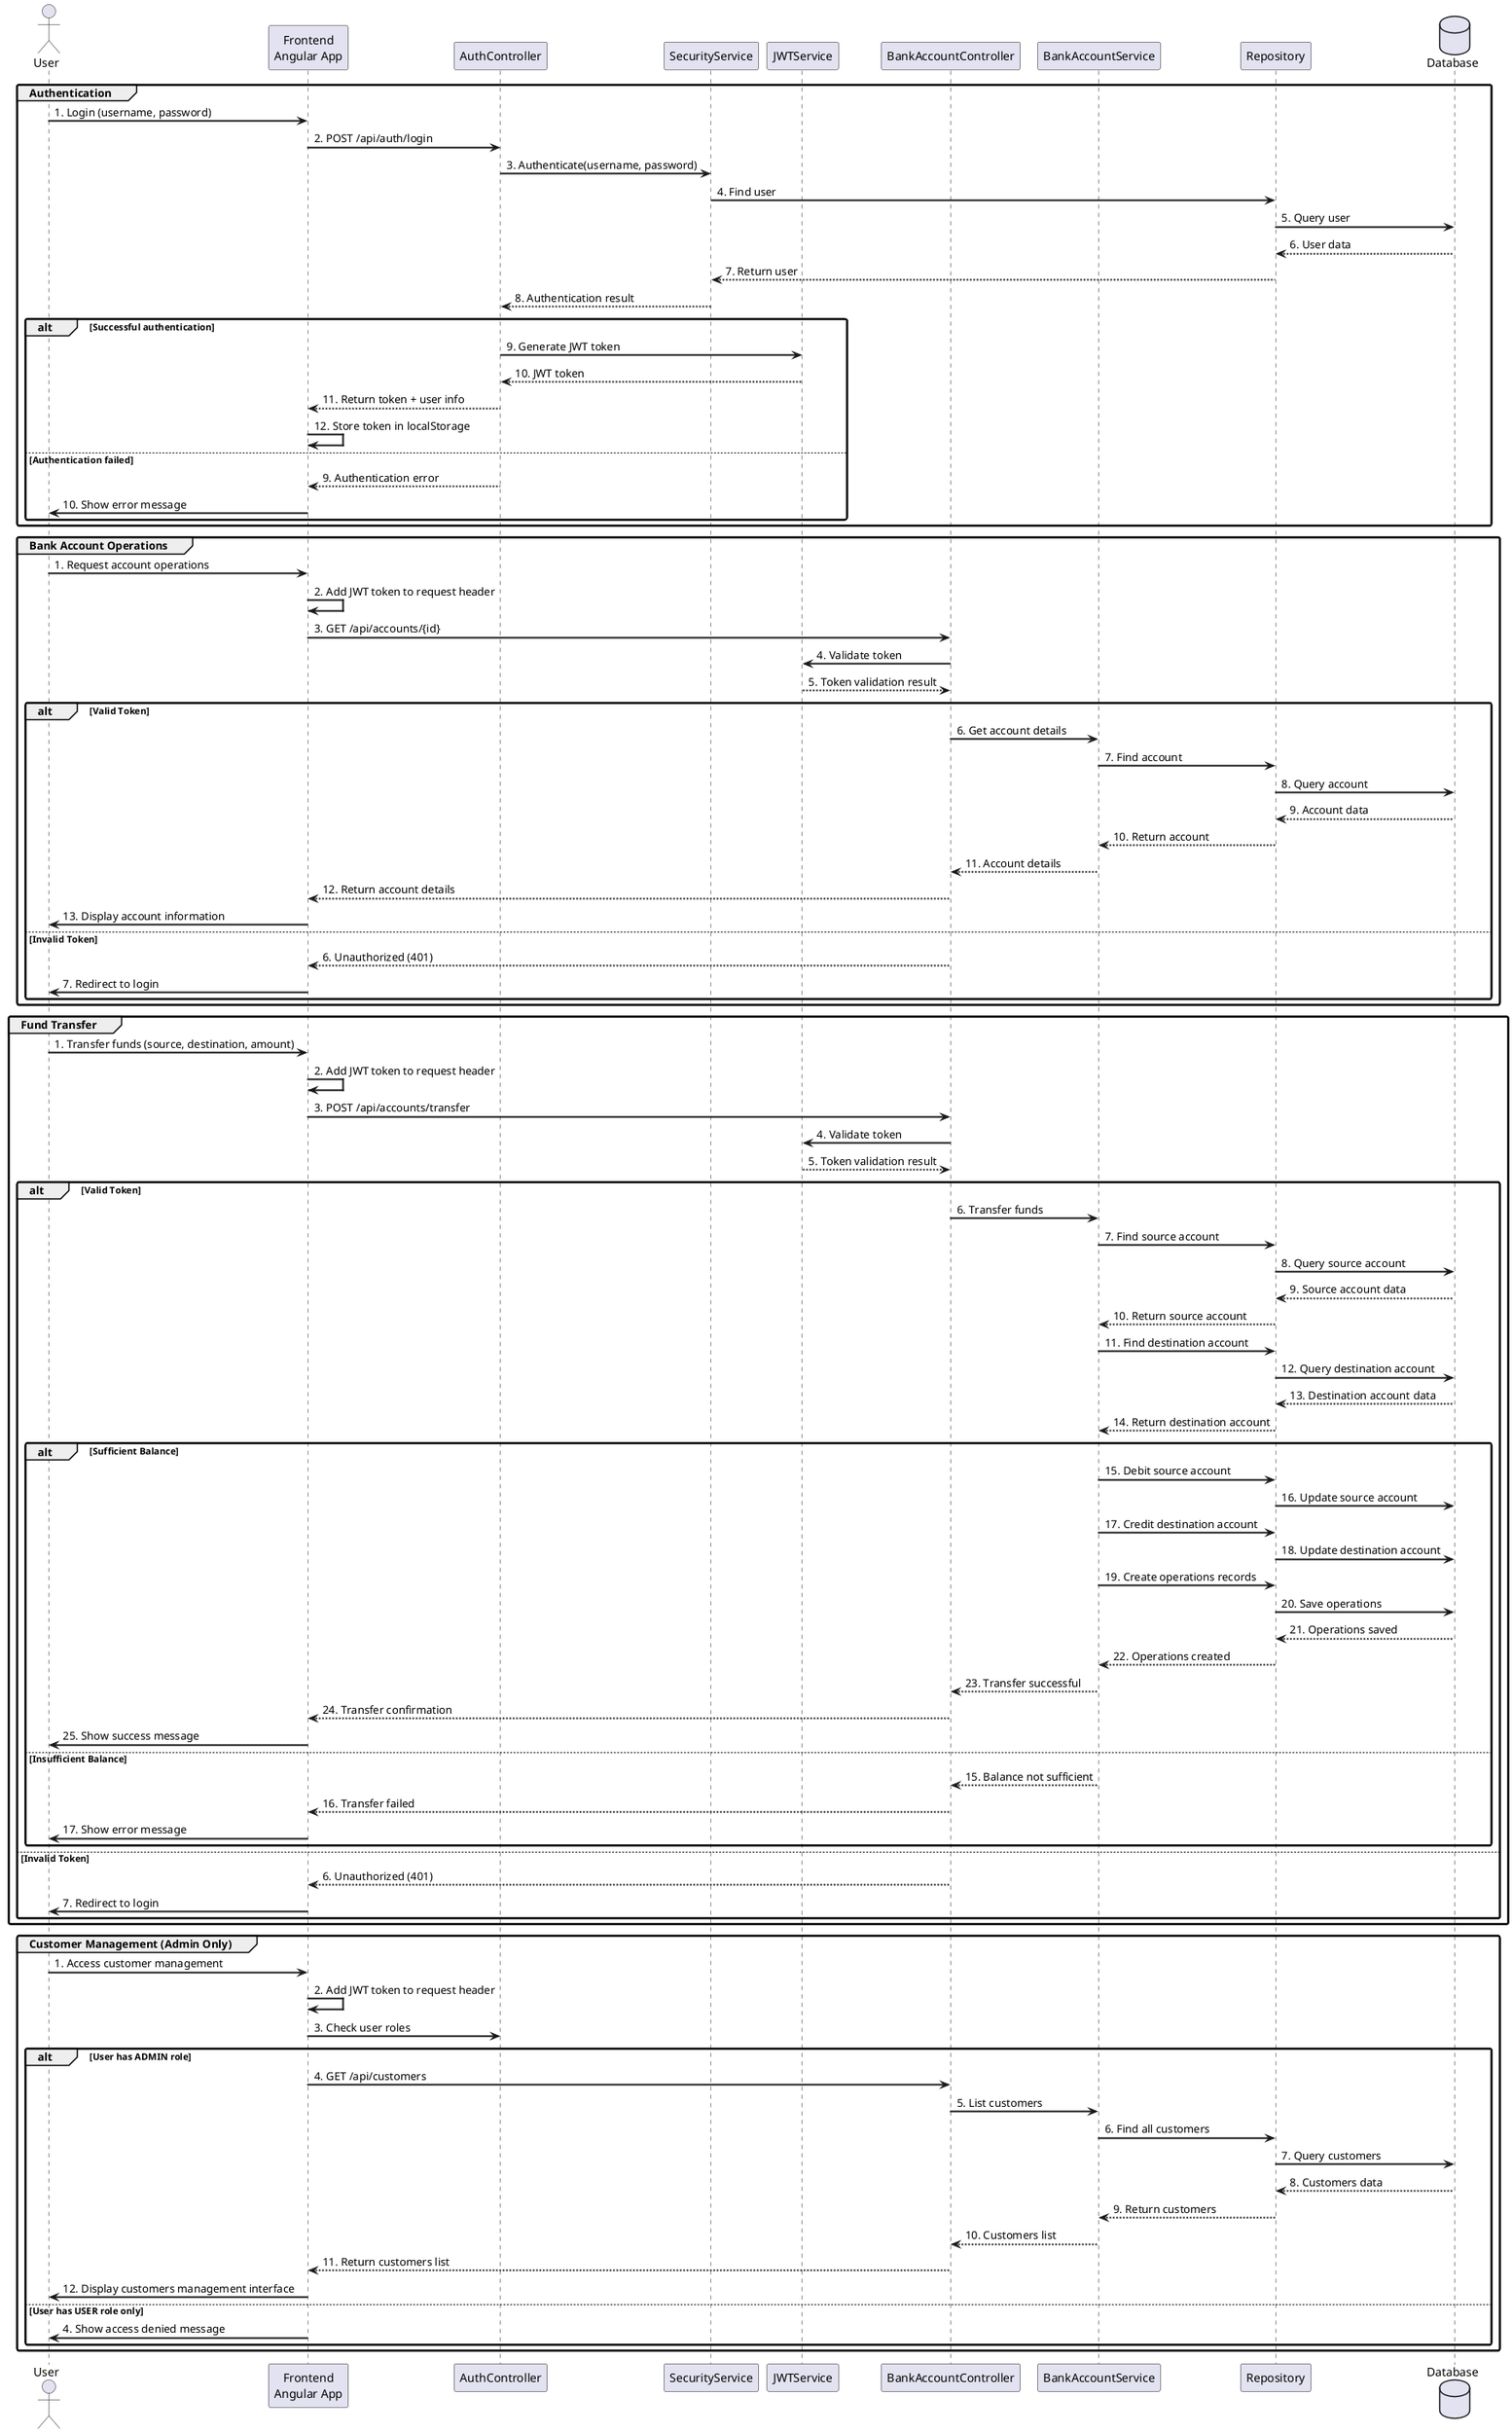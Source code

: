 @startuml Digital Banking - Sequence Diagram

' Style settings
skinparam sequenceArrowThickness 2
skinparam roundcorner 5
skinparam sequenceGroupBorderThickness 2
skinparam shadowing false

' Participants
actor "User" as User
participant "Frontend\nAngular App" as Frontend
participant "AuthController" as AuthController
participant "SecurityService" as SecurityService
participant "JWTService" as JWTService
participant "BankAccountController" as BankAccountController
participant "BankAccountService" as BankAccountService
participant "Repository" as Repository
database "Database" as DB

' Authentication Flow
group Authentication
    User -> Frontend: 1. Login (username, password)
    Frontend -> AuthController: 2. POST /api/auth/login
    AuthController -> SecurityService: 3. Authenticate(username, password)
    SecurityService -> Repository: 4. Find user
    Repository -> DB: 5. Query user
    DB --> Repository: 6. User data
    Repository --> SecurityService: 7. Return user
    SecurityService --> AuthController: 8. Authentication result
    alt Successful authentication
        AuthController -> JWTService: 9. Generate JWT token
        JWTService --> AuthController: 10. JWT token
        AuthController --> Frontend: 11. Return token + user info
        Frontend -> Frontend: 12. Store token in localStorage
    else Authentication failed
        AuthController --> Frontend: 9. Authentication error
        Frontend -> User: 10. Show error message
    end
end

' Account Operations Flow
group Bank Account Operations
    User -> Frontend: 1. Request account operations
    Frontend -> Frontend: 2. Add JWT token to request header
    Frontend -> BankAccountController: 3. GET /api/accounts/{id}
    
    BankAccountController -> JWTService: 4. Validate token
    JWTService --> BankAccountController: 5. Token validation result
    
    alt Valid Token
        BankAccountController -> BankAccountService: 6. Get account details
        BankAccountService -> Repository: 7. Find account
        Repository -> DB: 8. Query account
        DB --> Repository: 9. Account data
        Repository --> BankAccountService: 10. Return account
        BankAccountService --> BankAccountController: 11. Account details
        BankAccountController --> Frontend: 12. Return account details
        Frontend -> User: 13. Display account information
    else Invalid Token
        BankAccountController --> Frontend: 6. Unauthorized (401)
        Frontend -> User: 7. Redirect to login
    end
end

' Fund Transfer Flow
group Fund Transfer
    User -> Frontend: 1. Transfer funds (source, destination, amount)
    Frontend -> Frontend: 2. Add JWT token to request header
    Frontend -> BankAccountController: 3. POST /api/accounts/transfer
    
    BankAccountController -> JWTService: 4. Validate token
    JWTService --> BankAccountController: 5. Token validation result
    
    alt Valid Token
        BankAccountController -> BankAccountService: 6. Transfer funds
        
        BankAccountService -> Repository: 7. Find source account
        Repository -> DB: 8. Query source account
        DB --> Repository: 9. Source account data
        Repository --> BankAccountService: 10. Return source account
        
        BankAccountService -> Repository: 11. Find destination account
        Repository -> DB: 12. Query destination account
        DB --> Repository: 13. Destination account data
        Repository --> BankAccountService: 14. Return destination account
        
        alt Sufficient Balance
            BankAccountService -> Repository: 15. Debit source account
            Repository -> DB: 16. Update source account
            BankAccountService -> Repository: 17. Credit destination account
            Repository -> DB: 18. Update destination account
            BankAccountService -> Repository: 19. Create operations records
            Repository -> DB: 20. Save operations
            DB --> Repository: 21. Operations saved
            Repository --> BankAccountService: 22. Operations created
            BankAccountService --> BankAccountController: 23. Transfer successful
            BankAccountController --> Frontend: 24. Transfer confirmation
            Frontend -> User: 25. Show success message
        else Insufficient Balance
            BankAccountService --> BankAccountController: 15. Balance not sufficient
            BankAccountController --> Frontend: 16. Transfer failed
            Frontend -> User: 17. Show error message
        end
    else Invalid Token
        BankAccountController --> Frontend: 6. Unauthorized (401)
        Frontend -> User: 7. Redirect to login
    end
end

' Customer Management Flow
group Customer Management (Admin Only)
    User -> Frontend: 1. Access customer management
    Frontend -> Frontend: 2. Add JWT token to request header
    Frontend -> AuthController: 3. Check user roles
    
    alt User has ADMIN role
        Frontend -> BankAccountController: 4. GET /api/customers
        BankAccountController -> BankAccountService: 5. List customers
        BankAccountService -> Repository: 6. Find all customers
        Repository -> DB: 7. Query customers
        DB --> Repository: 8. Customers data
        Repository --> BankAccountService: 9. Return customers
        BankAccountService --> BankAccountController: 10. Customers list
        BankAccountController --> Frontend: 11. Return customers list
        Frontend -> User: 12. Display customers management interface
    else User has USER role only
        Frontend -> User: 4. Show access denied message
    end
end

@enduml
